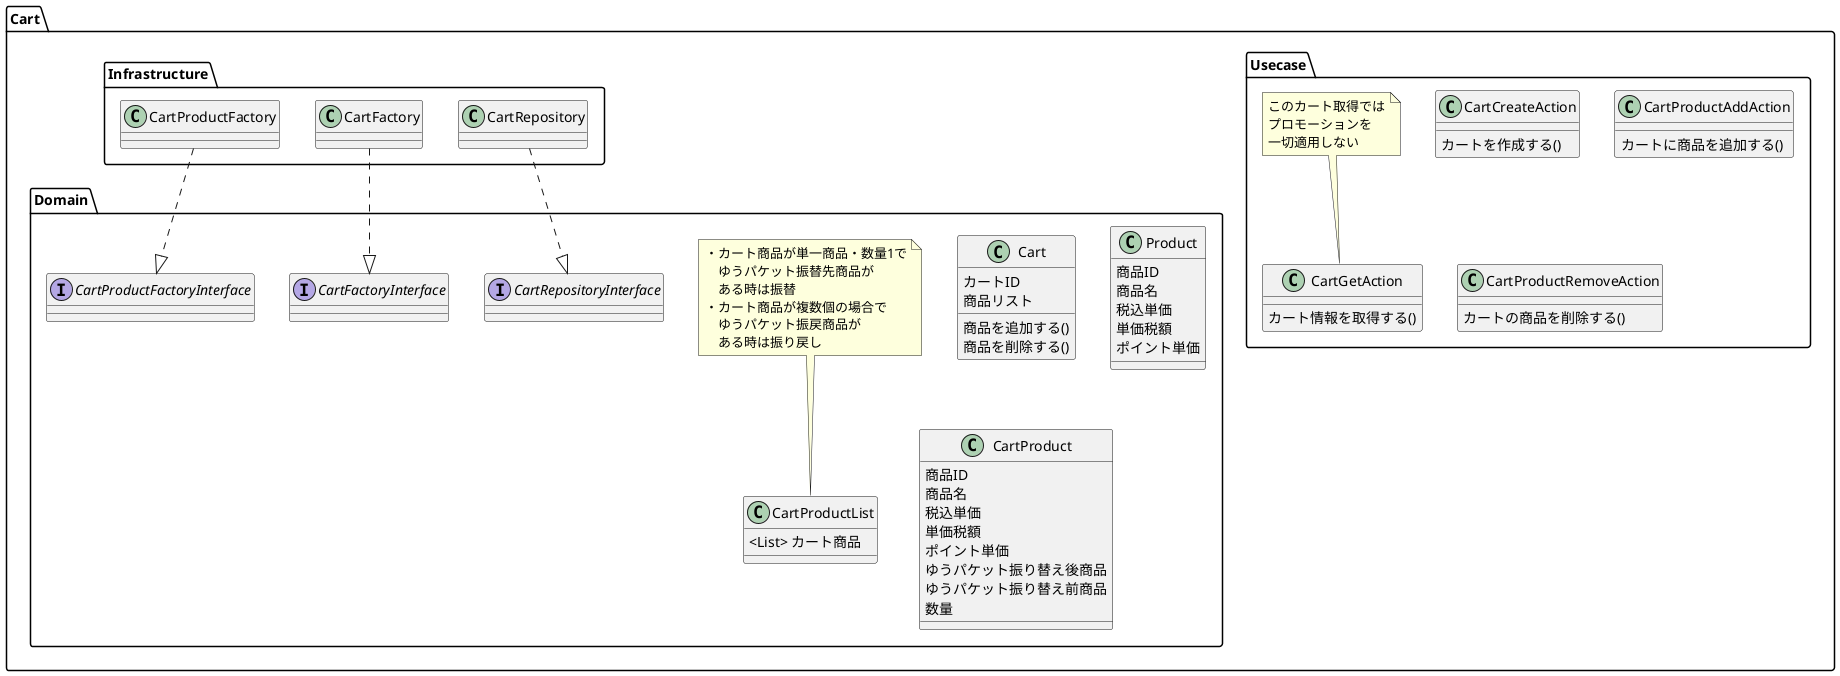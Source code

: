 @startuml practice-ec-webapi

package Cart{
    package Domain{

        class Cart{
            カートID
            商品リスト
            商品を追加する()
            商品を削除する()
        }

        class Product{
            商品ID
            商品名
            税込単価
            単価税額
            ポイント単価
        }

        class CartProduct{
            商品ID
            商品名
            税込単価
            単価税額
            ポイント単価
            ゆうパケット振り替え後商品
            ゆうパケット振り替え前商品
            数量
        }

        class CartProductList{
            <List> カート商品
        }

        note top of CartProductList :・カート商品が単一商品・数量1で\n　ゆうパケット振替先商品が\n　ある時は振替\n・カート商品が複数個の場合で\n　ゆうパケット振戻商品が\n　ある時は振り戻し

        interface CartRepositoryInterface{

        }

        interface CartFactoryInterface{

        }

        interface CartProductFactoryInterface{

        }
    }

    package Usecase{
        class CartCreateAction{
            カートを作成する()
        }
        class CartGetAction{
            カート情報を取得する()
        }

        note top of CartGetAction : このカート取得では\nプロモーションを\n一切適用しない

        class CartProductAddAction{
            カートに商品を追加する()
        }
        class CartProductRemoveAction{
            カートの商品を削除する()
        }

    }

    package Infrastructure{
        class CartRepository{

        }
        class CartFactory{

        }
        class CartProductFactory{

        }

        CartRepository  ..|> CartRepositoryInterface
        CartFactory ..|> CartFactoryInterface
        CartProductFactory ..|> CartProductFactoryInterface
    }
}
   

@enduml